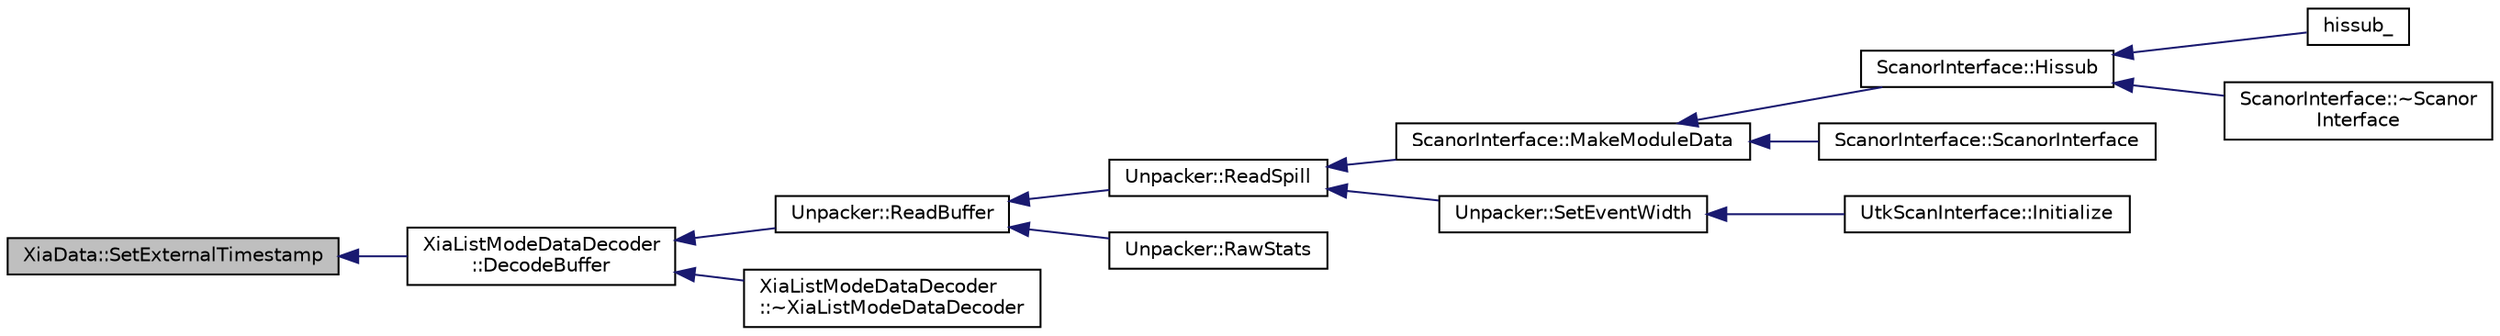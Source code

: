 digraph "XiaData::SetExternalTimestamp"
{
  edge [fontname="Helvetica",fontsize="10",labelfontname="Helvetica",labelfontsize="10"];
  node [fontname="Helvetica",fontsize="10",shape=record];
  rankdir="LR";
  Node1 [label="XiaData::SetExternalTimestamp",height=0.2,width=0.4,color="black", fillcolor="grey75", style="filled", fontcolor="black"];
  Node1 -> Node2 [dir="back",color="midnightblue",fontsize="10",style="solid",fontname="Helvetica"];
  Node2 [label="XiaListModeDataDecoder\l::DecodeBuffer",height=0.2,width=0.4,color="black", fillcolor="white", style="filled",URL="$df/dea/class_xia_list_mode_data_decoder.html#a8aef1de2d68f3e04678c171650dbfc48"];
  Node2 -> Node3 [dir="back",color="midnightblue",fontsize="10",style="solid",fontname="Helvetica"];
  Node3 [label="Unpacker::ReadBuffer",height=0.2,width=0.4,color="black", fillcolor="white", style="filled",URL="$d2/de8/class_unpacker.html#a9aa457a02e9889f56db2465af609bdf4"];
  Node3 -> Node4 [dir="back",color="midnightblue",fontsize="10",style="solid",fontname="Helvetica"];
  Node4 [label="Unpacker::ReadSpill",height=0.2,width=0.4,color="black", fillcolor="white", style="filled",URL="$d2/de8/class_unpacker.html#a0924b471bf4cb54b70118b314c39b70b"];
  Node4 -> Node5 [dir="back",color="midnightblue",fontsize="10",style="solid",fontname="Helvetica"];
  Node5 [label="ScanorInterface::MakeModuleData",height=0.2,width=0.4,color="black", fillcolor="white", style="filled",URL="$de/dfa/class_scanor_interface.html#ae4507711417daa37e55f278b9c486a54",tooltip="inserts a delimiter in between individual module data and at end of buffer. Data is then passed to hi..."];
  Node5 -> Node6 [dir="back",color="midnightblue",fontsize="10",style="solid",fontname="Helvetica"];
  Node6 [label="ScanorInterface::Hissub",height=0.2,width=0.4,color="black", fillcolor="white", style="filled",URL="$de/dfa/class_scanor_interface.html#abc2883ce3cd0783d422bbd8251a7e644"];
  Node6 -> Node7 [dir="back",color="midnightblue",fontsize="10",style="solid",fontname="Helvetica"];
  Node7 [label="hissub_",height=0.2,width=0.4,color="black", fillcolor="white", style="filled",URL="$d6/db4/_scanor_8cpp.html#a4c73088139b20f913c3f554cfaa1c6a5",tooltip="interface between scan and C++ "];
  Node6 -> Node8 [dir="back",color="midnightblue",fontsize="10",style="solid",fontname="Helvetica"];
  Node8 [label="ScanorInterface::~Scanor\lInterface",height=0.2,width=0.4,color="black", fillcolor="white", style="filled",URL="$de/dfa/class_scanor_interface.html#afedd786e14ed9ad6d8567581439b7192"];
  Node5 -> Node9 [dir="back",color="midnightblue",fontsize="10",style="solid",fontname="Helvetica"];
  Node9 [label="ScanorInterface::ScanorInterface",height=0.2,width=0.4,color="black", fillcolor="white", style="filled",URL="$de/dfa/class_scanor_interface.html#a0d14caf29f24f3e7255d144bb15d6bee"];
  Node4 -> Node10 [dir="back",color="midnightblue",fontsize="10",style="solid",fontname="Helvetica"];
  Node10 [label="Unpacker::SetEventWidth",height=0.2,width=0.4,color="black", fillcolor="white", style="filled",URL="$d2/de8/class_unpacker.html#abff5c3f29a4a9cfd8f093f1d664940be",tooltip="Set the width of events in pixie16 clock ticks. "];
  Node10 -> Node11 [dir="back",color="midnightblue",fontsize="10",style="solid",fontname="Helvetica"];
  Node11 [label="UtkScanInterface::Initialize",height=0.2,width=0.4,color="black", fillcolor="white", style="filled",URL="$db/d6c/class_utk_scan_interface.html#a97f114b210931247250458851cead748"];
  Node3 -> Node12 [dir="back",color="midnightblue",fontsize="10",style="solid",fontname="Helvetica"];
  Node12 [label="Unpacker::RawStats",height=0.2,width=0.4,color="black", fillcolor="white", style="filled",URL="$d2/de8/class_unpacker.html#a3646dbc1816214fa9518d389683cb3b0"];
  Node2 -> Node13 [dir="back",color="midnightblue",fontsize="10",style="solid",fontname="Helvetica"];
  Node13 [label="XiaListModeDataDecoder\l::~XiaListModeDataDecoder",height=0.2,width=0.4,color="black", fillcolor="white", style="filled",URL="$df/dea/class_xia_list_mode_data_decoder.html#a31629a35b4ce7c55e85aec7d8119d281",tooltip="Default destructor. "];
}

